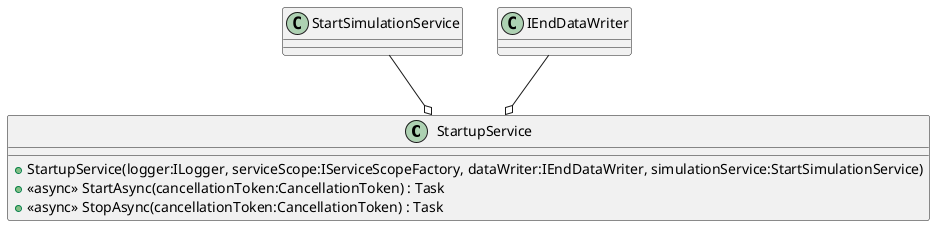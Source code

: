 @startuml
class StartupService {
    + StartupService(logger:ILogger, serviceScope:IServiceScopeFactory, dataWriter:IEndDataWriter, simulationService:StartSimulationService)
    + <<async>> StartAsync(cancellationToken:CancellationToken) : Task
    + <<async>> StopAsync(cancellationToken:CancellationToken) : Task
}

StartSimulationService --o StartupService
IEndDataWriter --o StartupService
@enduml
